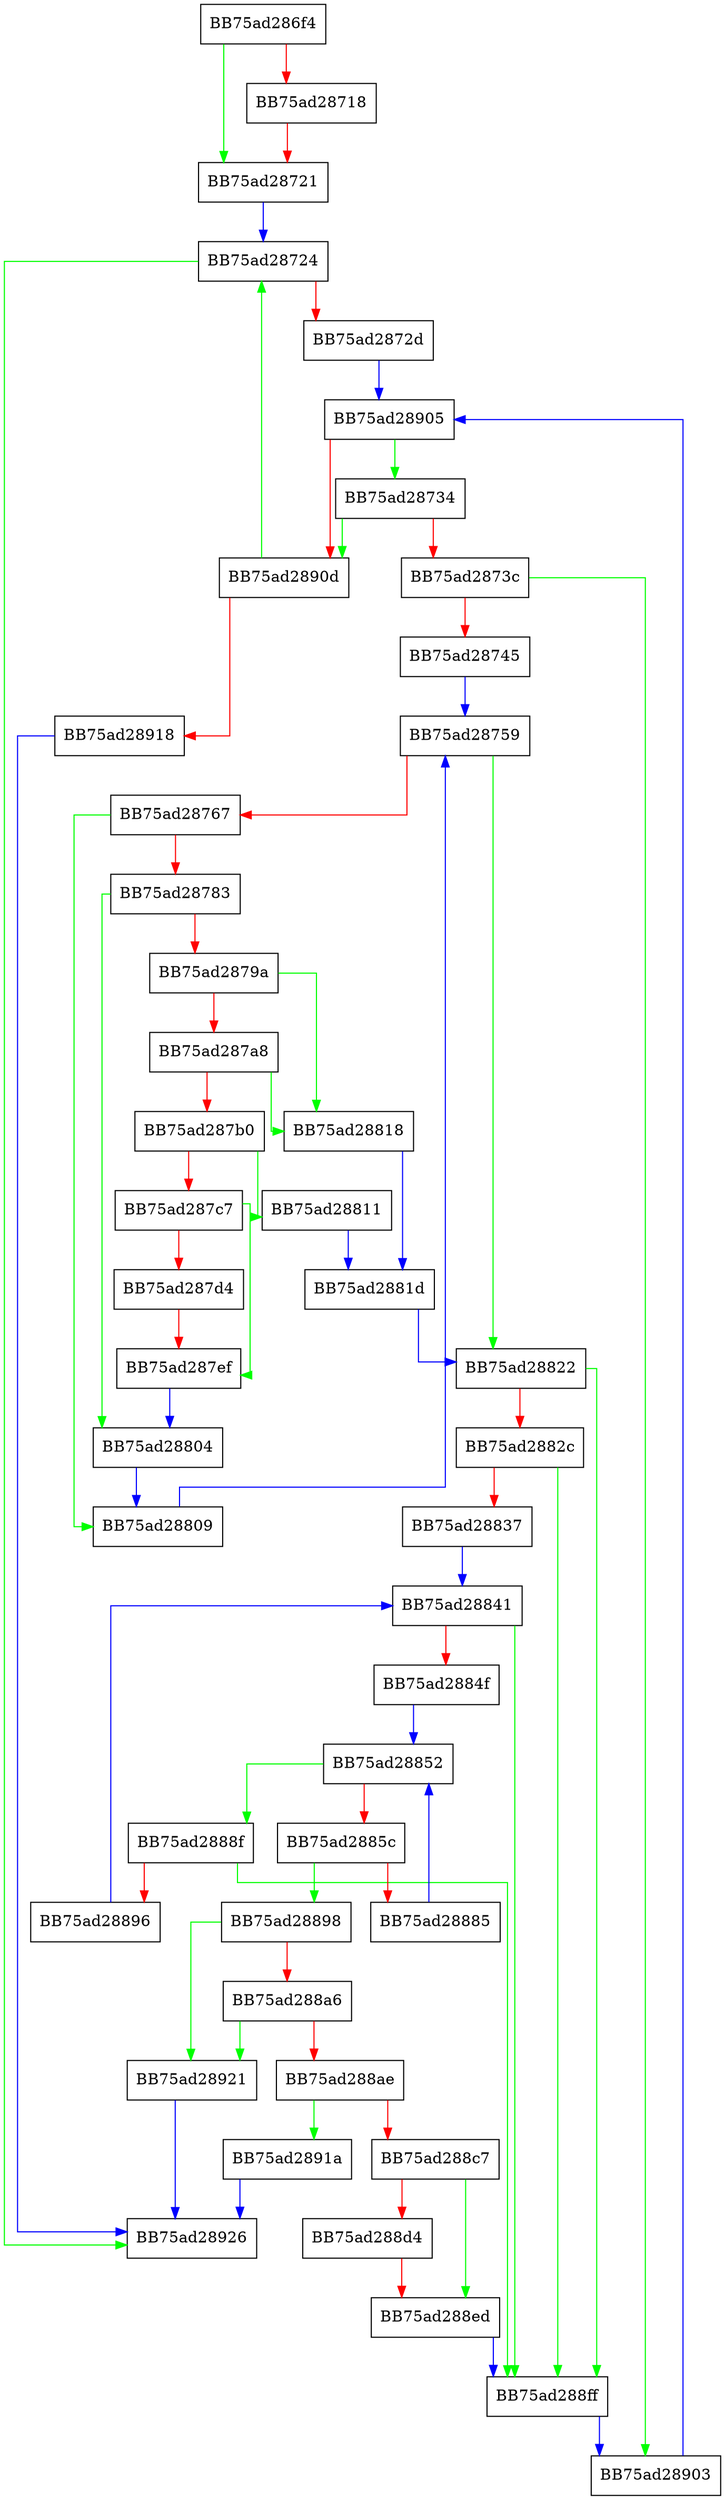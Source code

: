 digraph BuildDependentIndex {
  node [shape="box"];
  graph [splines=ortho];
  BB75ad286f4 -> BB75ad28721 [color="green"];
  BB75ad286f4 -> BB75ad28718 [color="red"];
  BB75ad28718 -> BB75ad28721 [color="red"];
  BB75ad28721 -> BB75ad28724 [color="blue"];
  BB75ad28724 -> BB75ad28926 [color="green"];
  BB75ad28724 -> BB75ad2872d [color="red"];
  BB75ad2872d -> BB75ad28905 [color="blue"];
  BB75ad28734 -> BB75ad2890d [color="green"];
  BB75ad28734 -> BB75ad2873c [color="red"];
  BB75ad2873c -> BB75ad28903 [color="green"];
  BB75ad2873c -> BB75ad28745 [color="red"];
  BB75ad28745 -> BB75ad28759 [color="blue"];
  BB75ad28759 -> BB75ad28822 [color="green"];
  BB75ad28759 -> BB75ad28767 [color="red"];
  BB75ad28767 -> BB75ad28809 [color="green"];
  BB75ad28767 -> BB75ad28783 [color="red"];
  BB75ad28783 -> BB75ad28804 [color="green"];
  BB75ad28783 -> BB75ad2879a [color="red"];
  BB75ad2879a -> BB75ad28818 [color="green"];
  BB75ad2879a -> BB75ad287a8 [color="red"];
  BB75ad287a8 -> BB75ad28818 [color="green"];
  BB75ad287a8 -> BB75ad287b0 [color="red"];
  BB75ad287b0 -> BB75ad28811 [color="green"];
  BB75ad287b0 -> BB75ad287c7 [color="red"];
  BB75ad287c7 -> BB75ad287ef [color="green"];
  BB75ad287c7 -> BB75ad287d4 [color="red"];
  BB75ad287d4 -> BB75ad287ef [color="red"];
  BB75ad287ef -> BB75ad28804 [color="blue"];
  BB75ad28804 -> BB75ad28809 [color="blue"];
  BB75ad28809 -> BB75ad28759 [color="blue"];
  BB75ad28811 -> BB75ad2881d [color="blue"];
  BB75ad28818 -> BB75ad2881d [color="blue"];
  BB75ad2881d -> BB75ad28822 [color="blue"];
  BB75ad28822 -> BB75ad288ff [color="green"];
  BB75ad28822 -> BB75ad2882c [color="red"];
  BB75ad2882c -> BB75ad288ff [color="green"];
  BB75ad2882c -> BB75ad28837 [color="red"];
  BB75ad28837 -> BB75ad28841 [color="blue"];
  BB75ad28841 -> BB75ad288ff [color="green"];
  BB75ad28841 -> BB75ad2884f [color="red"];
  BB75ad2884f -> BB75ad28852 [color="blue"];
  BB75ad28852 -> BB75ad2888f [color="green"];
  BB75ad28852 -> BB75ad2885c [color="red"];
  BB75ad2885c -> BB75ad28898 [color="green"];
  BB75ad2885c -> BB75ad28885 [color="red"];
  BB75ad28885 -> BB75ad28852 [color="blue"];
  BB75ad2888f -> BB75ad288ff [color="green"];
  BB75ad2888f -> BB75ad28896 [color="red"];
  BB75ad28896 -> BB75ad28841 [color="blue"];
  BB75ad28898 -> BB75ad28921 [color="green"];
  BB75ad28898 -> BB75ad288a6 [color="red"];
  BB75ad288a6 -> BB75ad28921 [color="green"];
  BB75ad288a6 -> BB75ad288ae [color="red"];
  BB75ad288ae -> BB75ad2891a [color="green"];
  BB75ad288ae -> BB75ad288c7 [color="red"];
  BB75ad288c7 -> BB75ad288ed [color="green"];
  BB75ad288c7 -> BB75ad288d4 [color="red"];
  BB75ad288d4 -> BB75ad288ed [color="red"];
  BB75ad288ed -> BB75ad288ff [color="blue"];
  BB75ad288ff -> BB75ad28903 [color="blue"];
  BB75ad28903 -> BB75ad28905 [color="blue"];
  BB75ad28905 -> BB75ad28734 [color="green"];
  BB75ad28905 -> BB75ad2890d [color="red"];
  BB75ad2890d -> BB75ad28724 [color="green"];
  BB75ad2890d -> BB75ad28918 [color="red"];
  BB75ad28918 -> BB75ad28926 [color="blue"];
  BB75ad2891a -> BB75ad28926 [color="blue"];
  BB75ad28921 -> BB75ad28926 [color="blue"];
}
